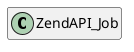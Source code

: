@startuml
set namespaceSeparator \\
hide members
hide << alias >> circle

class ZendAPI_Job
@enduml
